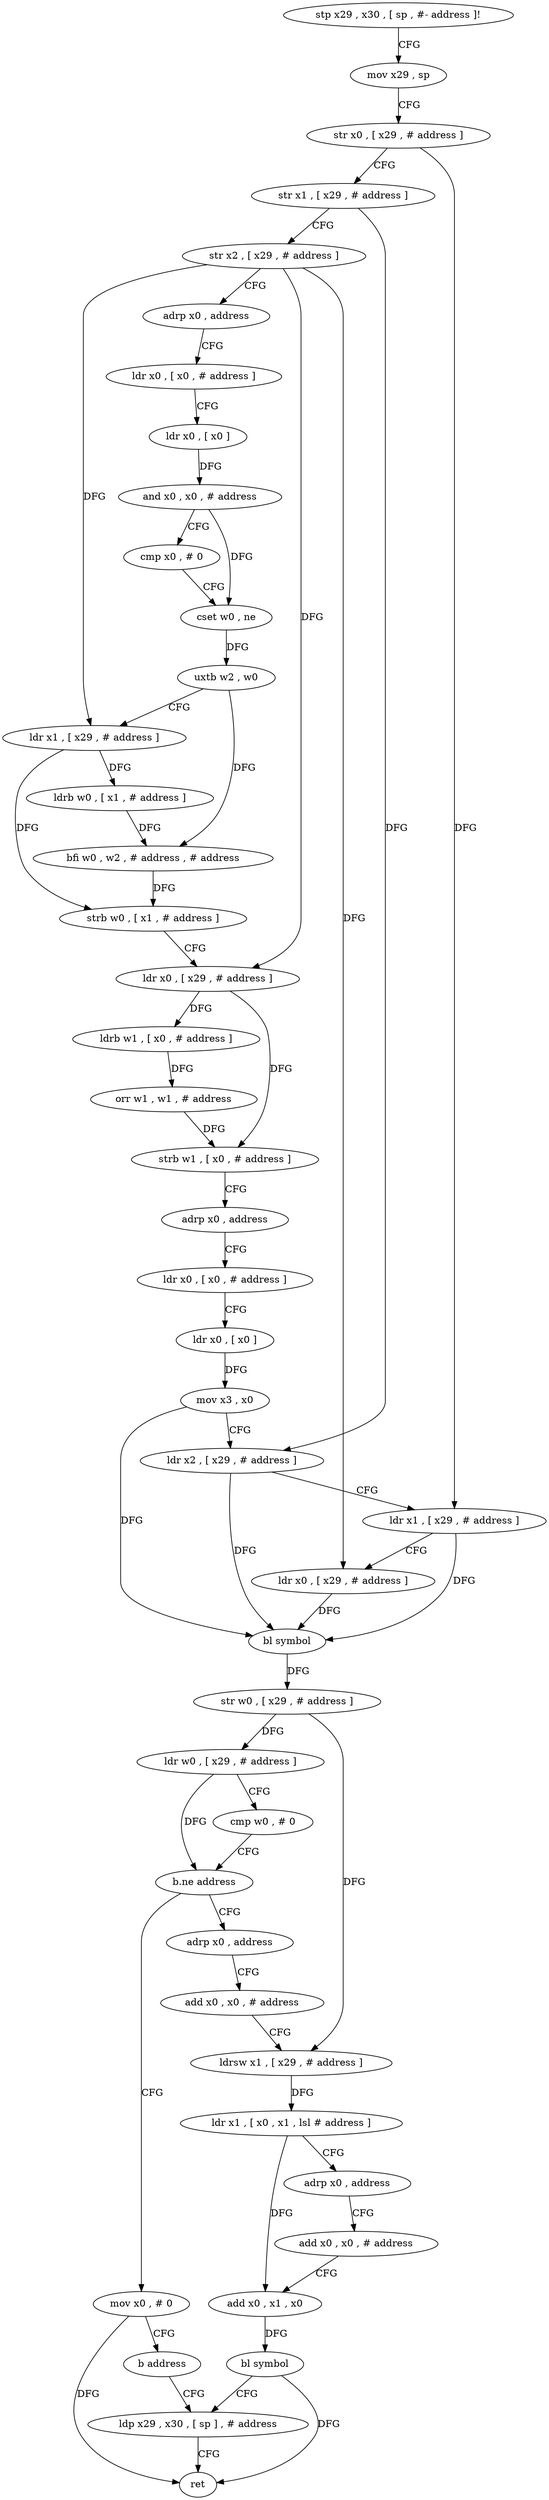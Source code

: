 digraph "func" {
"4260164" [label = "stp x29 , x30 , [ sp , #- address ]!" ]
"4260168" [label = "mov x29 , sp" ]
"4260172" [label = "str x0 , [ x29 , # address ]" ]
"4260176" [label = "str x1 , [ x29 , # address ]" ]
"4260180" [label = "str x2 , [ x29 , # address ]" ]
"4260184" [label = "adrp x0 , address" ]
"4260188" [label = "ldr x0 , [ x0 , # address ]" ]
"4260192" [label = "ldr x0 , [ x0 ]" ]
"4260196" [label = "and x0 , x0 , # address" ]
"4260200" [label = "cmp x0 , # 0" ]
"4260204" [label = "cset w0 , ne" ]
"4260208" [label = "uxtb w2 , w0" ]
"4260212" [label = "ldr x1 , [ x29 , # address ]" ]
"4260216" [label = "ldrb w0 , [ x1 , # address ]" ]
"4260220" [label = "bfi w0 , w2 , # address , # address" ]
"4260224" [label = "strb w0 , [ x1 , # address ]" ]
"4260228" [label = "ldr x0 , [ x29 , # address ]" ]
"4260232" [label = "ldrb w1 , [ x0 , # address ]" ]
"4260236" [label = "orr w1 , w1 , # address" ]
"4260240" [label = "strb w1 , [ x0 , # address ]" ]
"4260244" [label = "adrp x0 , address" ]
"4260248" [label = "ldr x0 , [ x0 , # address ]" ]
"4260252" [label = "ldr x0 , [ x0 ]" ]
"4260256" [label = "mov x3 , x0" ]
"4260260" [label = "ldr x2 , [ x29 , # address ]" ]
"4260264" [label = "ldr x1 , [ x29 , # address ]" ]
"4260268" [label = "ldr x0 , [ x29 , # address ]" ]
"4260272" [label = "bl symbol" ]
"4260276" [label = "str w0 , [ x29 , # address ]" ]
"4260280" [label = "ldr w0 , [ x29 , # address ]" ]
"4260284" [label = "cmp w0 , # 0" ]
"4260288" [label = "b.ne address" ]
"4260300" [label = "adrp x0 , address" ]
"4260292" [label = "mov x0 , # 0" ]
"4260304" [label = "add x0 , x0 , # address" ]
"4260308" [label = "ldrsw x1 , [ x29 , # address ]" ]
"4260312" [label = "ldr x1 , [ x0 , x1 , lsl # address ]" ]
"4260316" [label = "adrp x0 , address" ]
"4260320" [label = "add x0 , x0 , # address" ]
"4260324" [label = "add x0 , x1 , x0" ]
"4260328" [label = "bl symbol" ]
"4260332" [label = "ldp x29 , x30 , [ sp ] , # address" ]
"4260296" [label = "b address" ]
"4260336" [label = "ret" ]
"4260164" -> "4260168" [ label = "CFG" ]
"4260168" -> "4260172" [ label = "CFG" ]
"4260172" -> "4260176" [ label = "CFG" ]
"4260172" -> "4260264" [ label = "DFG" ]
"4260176" -> "4260180" [ label = "CFG" ]
"4260176" -> "4260260" [ label = "DFG" ]
"4260180" -> "4260184" [ label = "CFG" ]
"4260180" -> "4260212" [ label = "DFG" ]
"4260180" -> "4260228" [ label = "DFG" ]
"4260180" -> "4260268" [ label = "DFG" ]
"4260184" -> "4260188" [ label = "CFG" ]
"4260188" -> "4260192" [ label = "CFG" ]
"4260192" -> "4260196" [ label = "DFG" ]
"4260196" -> "4260200" [ label = "CFG" ]
"4260196" -> "4260204" [ label = "DFG" ]
"4260200" -> "4260204" [ label = "CFG" ]
"4260204" -> "4260208" [ label = "DFG" ]
"4260208" -> "4260212" [ label = "CFG" ]
"4260208" -> "4260220" [ label = "DFG" ]
"4260212" -> "4260216" [ label = "DFG" ]
"4260212" -> "4260224" [ label = "DFG" ]
"4260216" -> "4260220" [ label = "DFG" ]
"4260220" -> "4260224" [ label = "DFG" ]
"4260224" -> "4260228" [ label = "CFG" ]
"4260228" -> "4260232" [ label = "DFG" ]
"4260228" -> "4260240" [ label = "DFG" ]
"4260232" -> "4260236" [ label = "DFG" ]
"4260236" -> "4260240" [ label = "DFG" ]
"4260240" -> "4260244" [ label = "CFG" ]
"4260244" -> "4260248" [ label = "CFG" ]
"4260248" -> "4260252" [ label = "CFG" ]
"4260252" -> "4260256" [ label = "DFG" ]
"4260256" -> "4260260" [ label = "CFG" ]
"4260256" -> "4260272" [ label = "DFG" ]
"4260260" -> "4260264" [ label = "CFG" ]
"4260260" -> "4260272" [ label = "DFG" ]
"4260264" -> "4260268" [ label = "CFG" ]
"4260264" -> "4260272" [ label = "DFG" ]
"4260268" -> "4260272" [ label = "DFG" ]
"4260272" -> "4260276" [ label = "DFG" ]
"4260276" -> "4260280" [ label = "DFG" ]
"4260276" -> "4260308" [ label = "DFG" ]
"4260280" -> "4260284" [ label = "CFG" ]
"4260280" -> "4260288" [ label = "DFG" ]
"4260284" -> "4260288" [ label = "CFG" ]
"4260288" -> "4260300" [ label = "CFG" ]
"4260288" -> "4260292" [ label = "CFG" ]
"4260300" -> "4260304" [ label = "CFG" ]
"4260292" -> "4260296" [ label = "CFG" ]
"4260292" -> "4260336" [ label = "DFG" ]
"4260304" -> "4260308" [ label = "CFG" ]
"4260308" -> "4260312" [ label = "DFG" ]
"4260312" -> "4260316" [ label = "CFG" ]
"4260312" -> "4260324" [ label = "DFG" ]
"4260316" -> "4260320" [ label = "CFG" ]
"4260320" -> "4260324" [ label = "CFG" ]
"4260324" -> "4260328" [ label = "DFG" ]
"4260328" -> "4260332" [ label = "CFG" ]
"4260328" -> "4260336" [ label = "DFG" ]
"4260332" -> "4260336" [ label = "CFG" ]
"4260296" -> "4260332" [ label = "CFG" ]
}

